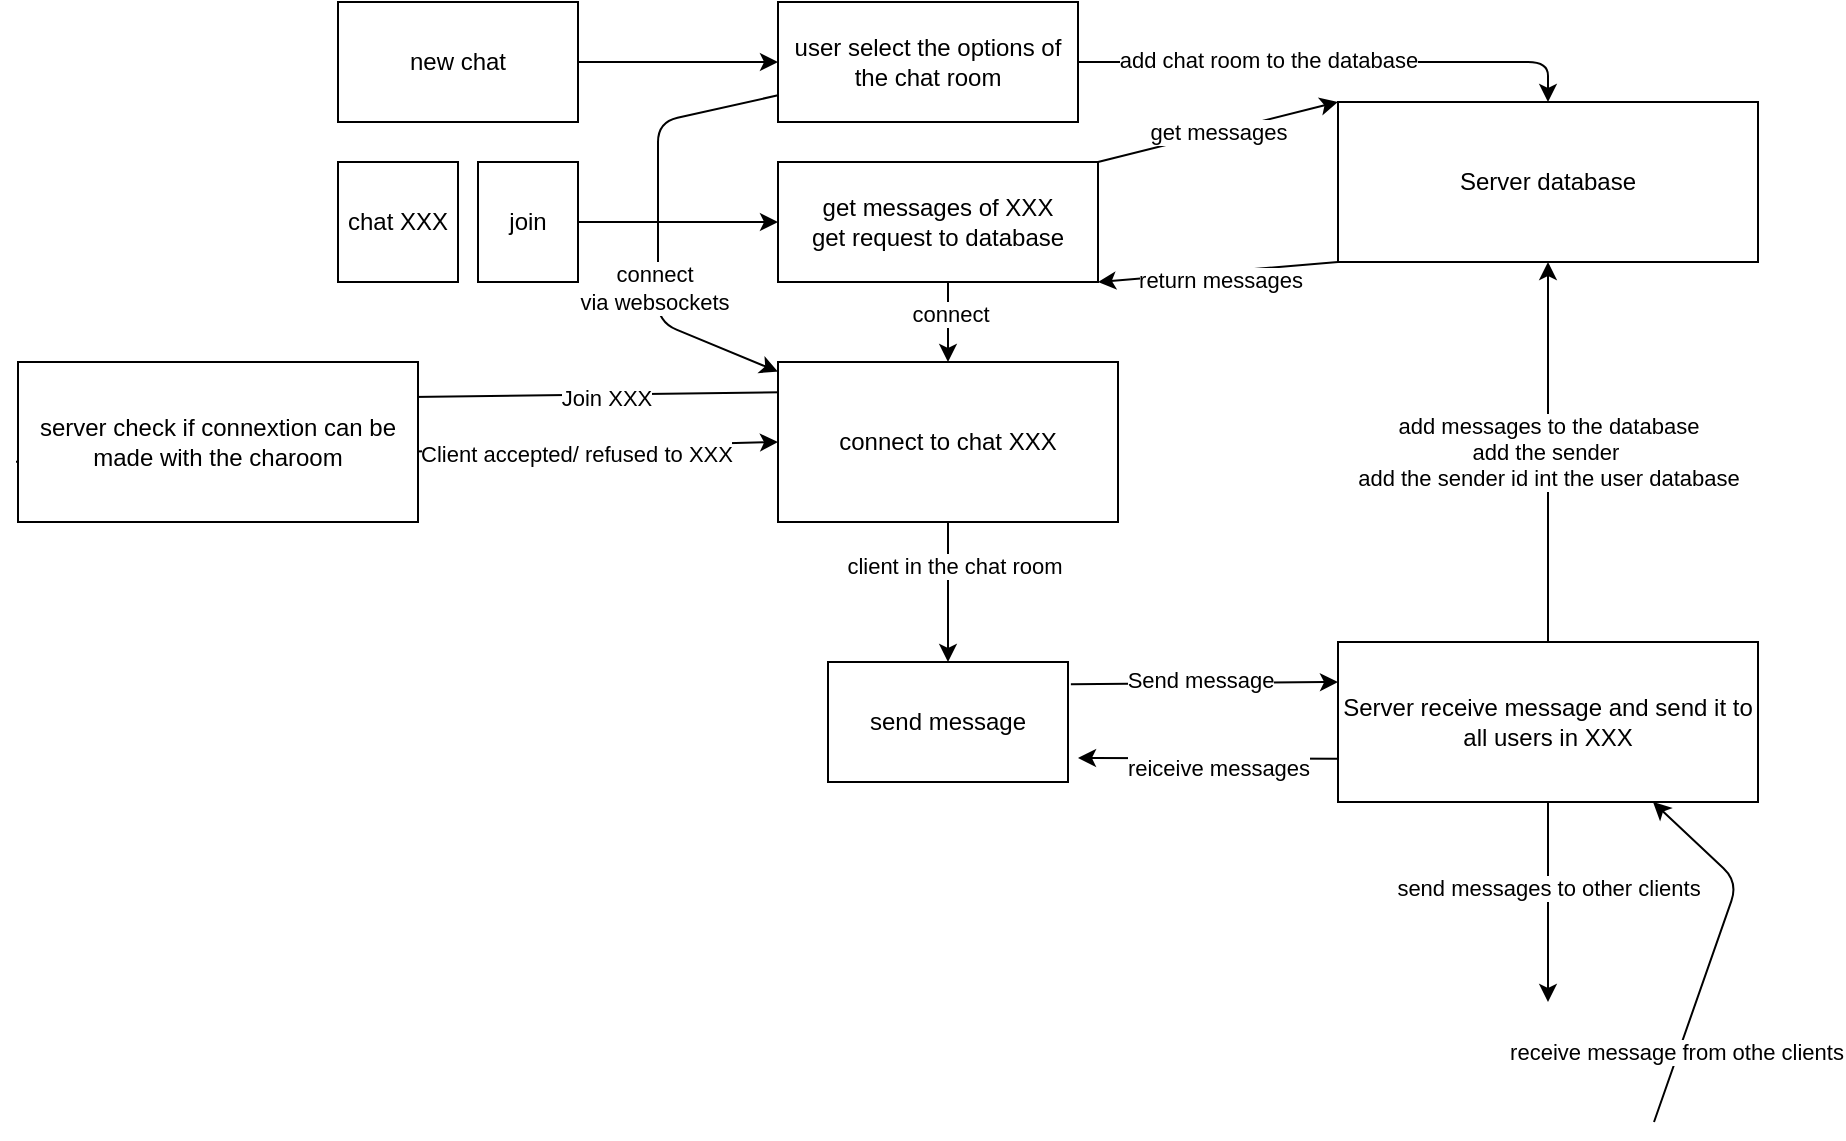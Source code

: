 <mxfile>
    <diagram id="q5OHUkbTivgksBhDiZHd" name="Page-1">
        <mxGraphModel dx="1343" dy="445" grid="1" gridSize="10" guides="1" tooltips="1" connect="1" arrows="1" fold="1" page="1" pageScale="1" pageWidth="827" pageHeight="1169" math="0" shadow="0">
            <root>
                <mxCell id="0"/>
                <mxCell id="1" parent="0"/>
                <mxCell id="58" style="edgeStyle=none;html=1;entryX=0;entryY=0.5;entryDx=0;entryDy=0;" edge="1" parent="1" source="2" target="57">
                    <mxGeometry relative="1" as="geometry"/>
                </mxCell>
                <mxCell id="2" value="new chat" style="rounded=0;whiteSpace=wrap;html=1;" vertex="1" parent="1">
                    <mxGeometry x="80" y="90" width="120" height="60" as="geometry"/>
                </mxCell>
                <mxCell id="4" value="chat XXX" style="rounded=0;whiteSpace=wrap;html=1;" vertex="1" parent="1">
                    <mxGeometry x="80" y="170" width="60" height="60" as="geometry"/>
                </mxCell>
                <mxCell id="8" style="edgeStyle=none;html=1;entryX=0;entryY=0.5;entryDx=0;entryDy=0;" edge="1" parent="1" source="6" target="7">
                    <mxGeometry relative="1" as="geometry"/>
                </mxCell>
                <mxCell id="6" value="join" style="rounded=0;whiteSpace=wrap;html=1;" vertex="1" parent="1">
                    <mxGeometry x="150" y="170" width="50" height="60" as="geometry"/>
                </mxCell>
                <mxCell id="10" style="edgeStyle=none;html=1;entryX=0.5;entryY=0;entryDx=0;entryDy=0;" edge="1" parent="1" target="9">
                    <mxGeometry relative="1" as="geometry">
                        <mxPoint x="385" y="230" as="sourcePoint"/>
                    </mxGeometry>
                </mxCell>
                <mxCell id="33" value="connect" style="edgeLabel;html=1;align=center;verticalAlign=middle;resizable=0;points=[];" vertex="1" connectable="0" parent="10">
                    <mxGeometry x="-0.212" y="1" relative="1" as="geometry">
                        <mxPoint as="offset"/>
                    </mxGeometry>
                </mxCell>
                <mxCell id="45" value="get messages" style="edgeStyle=none;html=1;exitX=1;exitY=0;exitDx=0;exitDy=0;entryX=0;entryY=0;entryDx=0;entryDy=0;" edge="1" parent="1" source="7" target="15">
                    <mxGeometry relative="1" as="geometry"/>
                </mxCell>
                <mxCell id="7" value="get messages of XXX&lt;br&gt;get request to database" style="rounded=0;whiteSpace=wrap;html=1;" vertex="1" parent="1">
                    <mxGeometry x="300" y="170" width="160" height="60" as="geometry"/>
                </mxCell>
                <mxCell id="14" style="edgeStyle=none;html=1;exitX=0.997;exitY=0.163;exitDx=0;exitDy=0;exitPerimeter=0;entryX=0;entryY=0.25;entryDx=0;entryDy=0;" edge="1" parent="1" source="9" target="44">
                    <mxGeometry relative="1" as="geometry">
                        <mxPoint x="570" y="330" as="targetPoint"/>
                    </mxGeometry>
                </mxCell>
                <mxCell id="42" value="Join XXX" style="edgeLabel;html=1;align=center;verticalAlign=middle;resizable=0;points=[];" vertex="1" connectable="0" parent="14">
                    <mxGeometry x="-0.068" y="1" relative="1" as="geometry">
                        <mxPoint as="offset"/>
                    </mxGeometry>
                </mxCell>
                <mxCell id="48" style="edgeStyle=none;html=1;entryX=0.5;entryY=0;entryDx=0;entryDy=0;" edge="1" parent="1" source="9" target="11">
                    <mxGeometry relative="1" as="geometry"/>
                </mxCell>
                <mxCell id="49" value="client in the chat room" style="edgeLabel;html=1;align=center;verticalAlign=middle;resizable=0;points=[];" vertex="1" connectable="0" parent="48">
                    <mxGeometry x="-0.375" y="3" relative="1" as="geometry">
                        <mxPoint as="offset"/>
                    </mxGeometry>
                </mxCell>
                <mxCell id="9" value="connect to chat XXX" style="rounded=0;whiteSpace=wrap;html=1;" vertex="1" parent="1">
                    <mxGeometry x="300" y="270" width="170" height="80" as="geometry"/>
                </mxCell>
                <mxCell id="23" style="edgeStyle=none;html=1;entryX=0;entryY=0.25;entryDx=0;entryDy=0;exitX=1.012;exitY=0.185;exitDx=0;exitDy=0;exitPerimeter=0;" edge="1" parent="1" source="11" target="22">
                    <mxGeometry relative="1" as="geometry"/>
                </mxCell>
                <mxCell id="35" value="Send message" style="edgeLabel;html=1;align=center;verticalAlign=middle;resizable=0;points=[];" vertex="1" connectable="0" parent="23">
                    <mxGeometry x="-0.043" y="2" relative="1" as="geometry">
                        <mxPoint as="offset"/>
                    </mxGeometry>
                </mxCell>
                <mxCell id="11" value="send message" style="rounded=0;whiteSpace=wrap;html=1;" vertex="1" parent="1">
                    <mxGeometry x="325" y="420" width="120" height="60" as="geometry"/>
                </mxCell>
                <mxCell id="18" style="edgeStyle=none;html=1;entryX=1;entryY=1;entryDx=0;entryDy=0;exitX=0;exitY=1;exitDx=0;exitDy=0;" edge="1" parent="1" source="15" target="7">
                    <mxGeometry relative="1" as="geometry"/>
                </mxCell>
                <mxCell id="40" value="return messages" style="edgeLabel;html=1;align=center;verticalAlign=middle;resizable=0;points=[];" vertex="1" connectable="0" parent="18">
                    <mxGeometry x="-0.001" y="4" relative="1" as="geometry">
                        <mxPoint as="offset"/>
                    </mxGeometry>
                </mxCell>
                <mxCell id="15" value="Server database" style="rounded=0;whiteSpace=wrap;html=1;" vertex="1" parent="1">
                    <mxGeometry x="580" y="140" width="210" height="80" as="geometry"/>
                </mxCell>
                <mxCell id="24" style="edgeStyle=none;html=1;exitX=0;exitY=0.73;exitDx=0;exitDy=0;exitPerimeter=0;" edge="1" parent="1" source="22">
                    <mxGeometry relative="1" as="geometry">
                        <mxPoint x="450" y="468" as="targetPoint"/>
                    </mxGeometry>
                </mxCell>
                <mxCell id="36" value="reiceive messages" style="edgeLabel;html=1;align=center;verticalAlign=middle;resizable=0;points=[];" vertex="1" connectable="0" parent="24">
                    <mxGeometry x="-0.075" y="5" relative="1" as="geometry">
                        <mxPoint as="offset"/>
                    </mxGeometry>
                </mxCell>
                <mxCell id="50" value="add messages to the database&lt;br&gt;add the sender&amp;nbsp;&lt;br&gt;add the sender id int the user database" style="edgeStyle=none;html=1;entryX=0.5;entryY=1;entryDx=0;entryDy=0;" edge="1" parent="1" source="22" target="15">
                    <mxGeometry x="0.003" relative="1" as="geometry">
                        <mxPoint as="offset"/>
                    </mxGeometry>
                </mxCell>
                <mxCell id="53" style="edgeStyle=none;html=1;" edge="1" parent="1" source="22">
                    <mxGeometry relative="1" as="geometry">
                        <mxPoint x="685" y="590" as="targetPoint"/>
                    </mxGeometry>
                </mxCell>
                <mxCell id="54" value="send messages to other clients" style="edgeLabel;html=1;align=center;verticalAlign=middle;resizable=0;points=[];" vertex="1" connectable="0" parent="53">
                    <mxGeometry x="-0.141" relative="1" as="geometry">
                        <mxPoint as="offset"/>
                    </mxGeometry>
                </mxCell>
                <mxCell id="22" value="Server receive message and send it to all users in XXX" style="rounded=0;whiteSpace=wrap;html=1;" vertex="1" parent="1">
                    <mxGeometry x="580" y="410" width="210" height="80" as="geometry"/>
                </mxCell>
                <mxCell id="46" style="edgeStyle=none;html=1;entryX=0;entryY=0.5;entryDx=0;entryDy=0;exitX=-0.005;exitY=0.624;exitDx=0;exitDy=0;exitPerimeter=0;" edge="1" parent="1" source="44" target="9">
                    <mxGeometry relative="1" as="geometry"/>
                </mxCell>
                <mxCell id="47" value="Client accepted/ refused to XXX" style="edgeLabel;html=1;align=center;verticalAlign=middle;resizable=0;points=[];" vertex="1" connectable="0" parent="46">
                    <mxGeometry x="-0.171" y="1" relative="1" as="geometry">
                        <mxPoint x="122" y="1" as="offset"/>
                    </mxGeometry>
                </mxCell>
                <mxCell id="44" value="server check if connextion can be made with the charoom" style="rounded=0;whiteSpace=wrap;html=1;" vertex="1" parent="1">
                    <mxGeometry x="-80" y="270" width="200" height="80" as="geometry"/>
                </mxCell>
                <mxCell id="55" value="" style="edgeStyle=none;orthogonalLoop=1;jettySize=auto;html=1;entryX=0.75;entryY=1;entryDx=0;entryDy=0;" edge="1" parent="1" target="22">
                    <mxGeometry width="100" relative="1" as="geometry">
                        <mxPoint x="738" y="650" as="sourcePoint"/>
                        <mxPoint x="820" y="660" as="targetPoint"/>
                        <Array as="points">
                            <mxPoint x="780" y="530"/>
                        </Array>
                    </mxGeometry>
                </mxCell>
                <mxCell id="56" value="receive message from othe clients" style="edgeLabel;html=1;align=center;verticalAlign=middle;resizable=0;points=[];" vertex="1" connectable="0" parent="55">
                    <mxGeometry x="-0.604" y="1" relative="1" as="geometry">
                        <mxPoint as="offset"/>
                    </mxGeometry>
                </mxCell>
                <mxCell id="59" style="edgeStyle=none;html=1;entryX=0.5;entryY=0;entryDx=0;entryDy=0;" edge="1" parent="1" source="57" target="15">
                    <mxGeometry relative="1" as="geometry">
                        <Array as="points">
                            <mxPoint x="685" y="120"/>
                        </Array>
                    </mxGeometry>
                </mxCell>
                <mxCell id="60" value="add chat room to the database" style="edgeLabel;html=1;align=center;verticalAlign=middle;resizable=0;points=[];" vertex="1" connectable="0" parent="59">
                    <mxGeometry x="-0.259" y="1" relative="1" as="geometry">
                        <mxPoint as="offset"/>
                    </mxGeometry>
                </mxCell>
                <mxCell id="61" style="edgeStyle=none;html=1;" edge="1" parent="1" source="57" target="9">
                    <mxGeometry relative="1" as="geometry">
                        <Array as="points">
                            <mxPoint x="240" y="150"/>
                            <mxPoint x="240" y="250"/>
                        </Array>
                    </mxGeometry>
                </mxCell>
                <mxCell id="63" value="connect&lt;br&gt;via websockets" style="edgeLabel;html=1;align=center;verticalAlign=middle;resizable=0;points=[];" vertex="1" connectable="0" parent="61">
                    <mxGeometry x="0.27" y="-2" relative="1" as="geometry">
                        <mxPoint as="offset"/>
                    </mxGeometry>
                </mxCell>
                <mxCell id="57" value="user select the options of the chat room" style="rounded=0;whiteSpace=wrap;html=1;" vertex="1" parent="1">
                    <mxGeometry x="300" y="90" width="150" height="60" as="geometry"/>
                </mxCell>
            </root>
        </mxGraphModel>
    </diagram>
</mxfile>